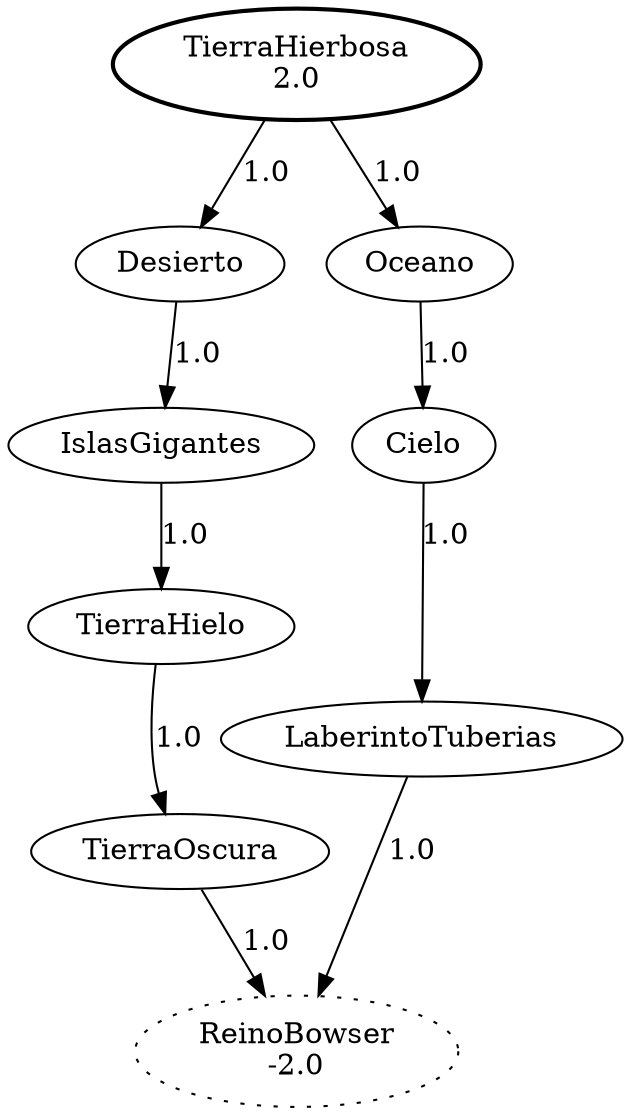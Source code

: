 digraph G {
  TierraHierbosa [ label="TierraHierbosa
2.0" style="bold" ];
  Desierto [ ];
  IslasGigantes [ ];
  TierraHielo [ ];
  TierraOscura [ ];
  Oceano [ ];
  Cielo [ ];
  LaberintoTuberias [ ];
  ReinoBowser [ label="ReinoBowser
-2.0" style="dotted" ];
  TierraHierbosa -> Desierto [ label="1.0" ];
  Desierto -> IslasGigantes [ label="1.0" ];
  IslasGigantes -> TierraHielo [ label="1.0" ];
  TierraHielo -> TierraOscura [ label="1.0" ];
  TierraOscura -> ReinoBowser [ label="1.0" ];
  TierraHierbosa -> Oceano [ label="1.0" ];
  Oceano -> Cielo [ label="1.0" ];
  Cielo -> LaberintoTuberias [ label="1.0" ];
  LaberintoTuberias -> ReinoBowser [ label="1.0" ];
}
